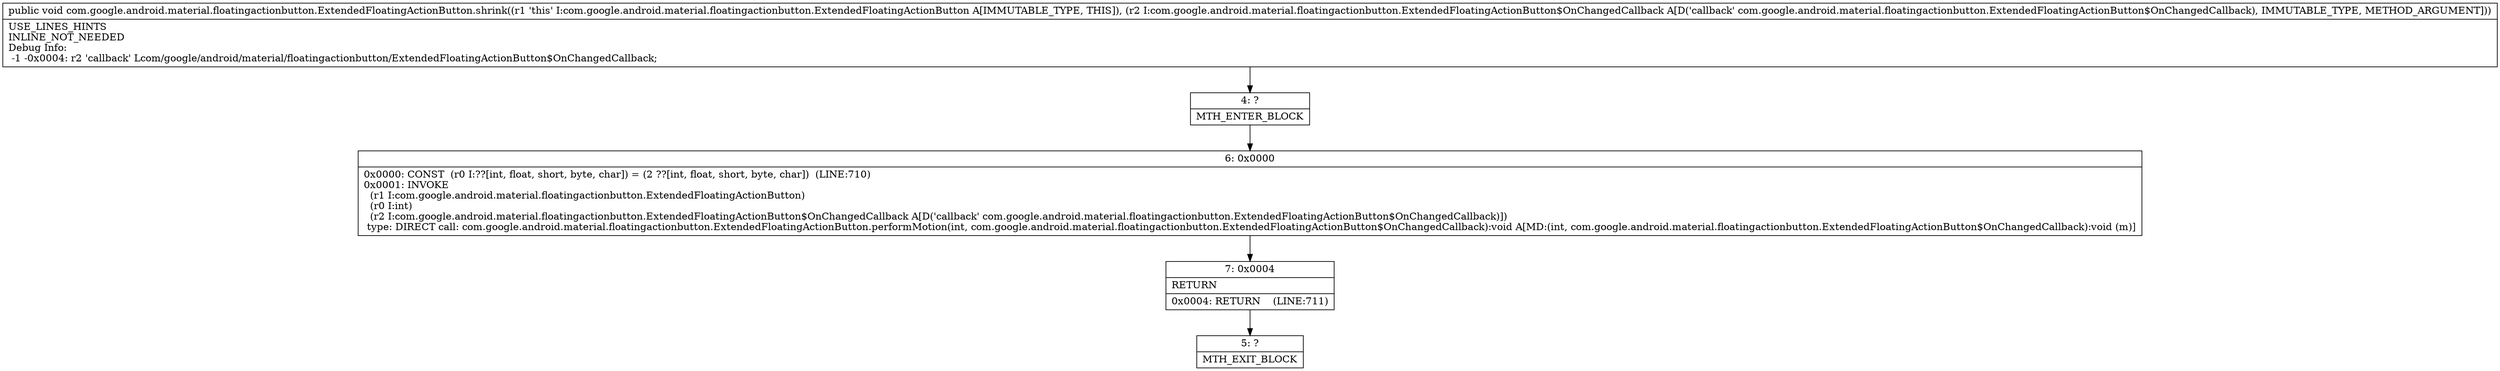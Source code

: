 digraph "CFG forcom.google.android.material.floatingactionbutton.ExtendedFloatingActionButton.shrink(Lcom\/google\/android\/material\/floatingactionbutton\/ExtendedFloatingActionButton$OnChangedCallback;)V" {
Node_4 [shape=record,label="{4\:\ ?|MTH_ENTER_BLOCK\l}"];
Node_6 [shape=record,label="{6\:\ 0x0000|0x0000: CONST  (r0 I:??[int, float, short, byte, char]) = (2 ??[int, float, short, byte, char])  (LINE:710)\l0x0001: INVOKE  \l  (r1 I:com.google.android.material.floatingactionbutton.ExtendedFloatingActionButton)\l  (r0 I:int)\l  (r2 I:com.google.android.material.floatingactionbutton.ExtendedFloatingActionButton$OnChangedCallback A[D('callback' com.google.android.material.floatingactionbutton.ExtendedFloatingActionButton$OnChangedCallback)])\l type: DIRECT call: com.google.android.material.floatingactionbutton.ExtendedFloatingActionButton.performMotion(int, com.google.android.material.floatingactionbutton.ExtendedFloatingActionButton$OnChangedCallback):void A[MD:(int, com.google.android.material.floatingactionbutton.ExtendedFloatingActionButton$OnChangedCallback):void (m)]\l}"];
Node_7 [shape=record,label="{7\:\ 0x0004|RETURN\l|0x0004: RETURN    (LINE:711)\l}"];
Node_5 [shape=record,label="{5\:\ ?|MTH_EXIT_BLOCK\l}"];
MethodNode[shape=record,label="{public void com.google.android.material.floatingactionbutton.ExtendedFloatingActionButton.shrink((r1 'this' I:com.google.android.material.floatingactionbutton.ExtendedFloatingActionButton A[IMMUTABLE_TYPE, THIS]), (r2 I:com.google.android.material.floatingactionbutton.ExtendedFloatingActionButton$OnChangedCallback A[D('callback' com.google.android.material.floatingactionbutton.ExtendedFloatingActionButton$OnChangedCallback), IMMUTABLE_TYPE, METHOD_ARGUMENT]))  | USE_LINES_HINTS\lINLINE_NOT_NEEDED\lDebug Info:\l  \-1 \-0x0004: r2 'callback' Lcom\/google\/android\/material\/floatingactionbutton\/ExtendedFloatingActionButton$OnChangedCallback;\l}"];
MethodNode -> Node_4;Node_4 -> Node_6;
Node_6 -> Node_7;
Node_7 -> Node_5;
}

